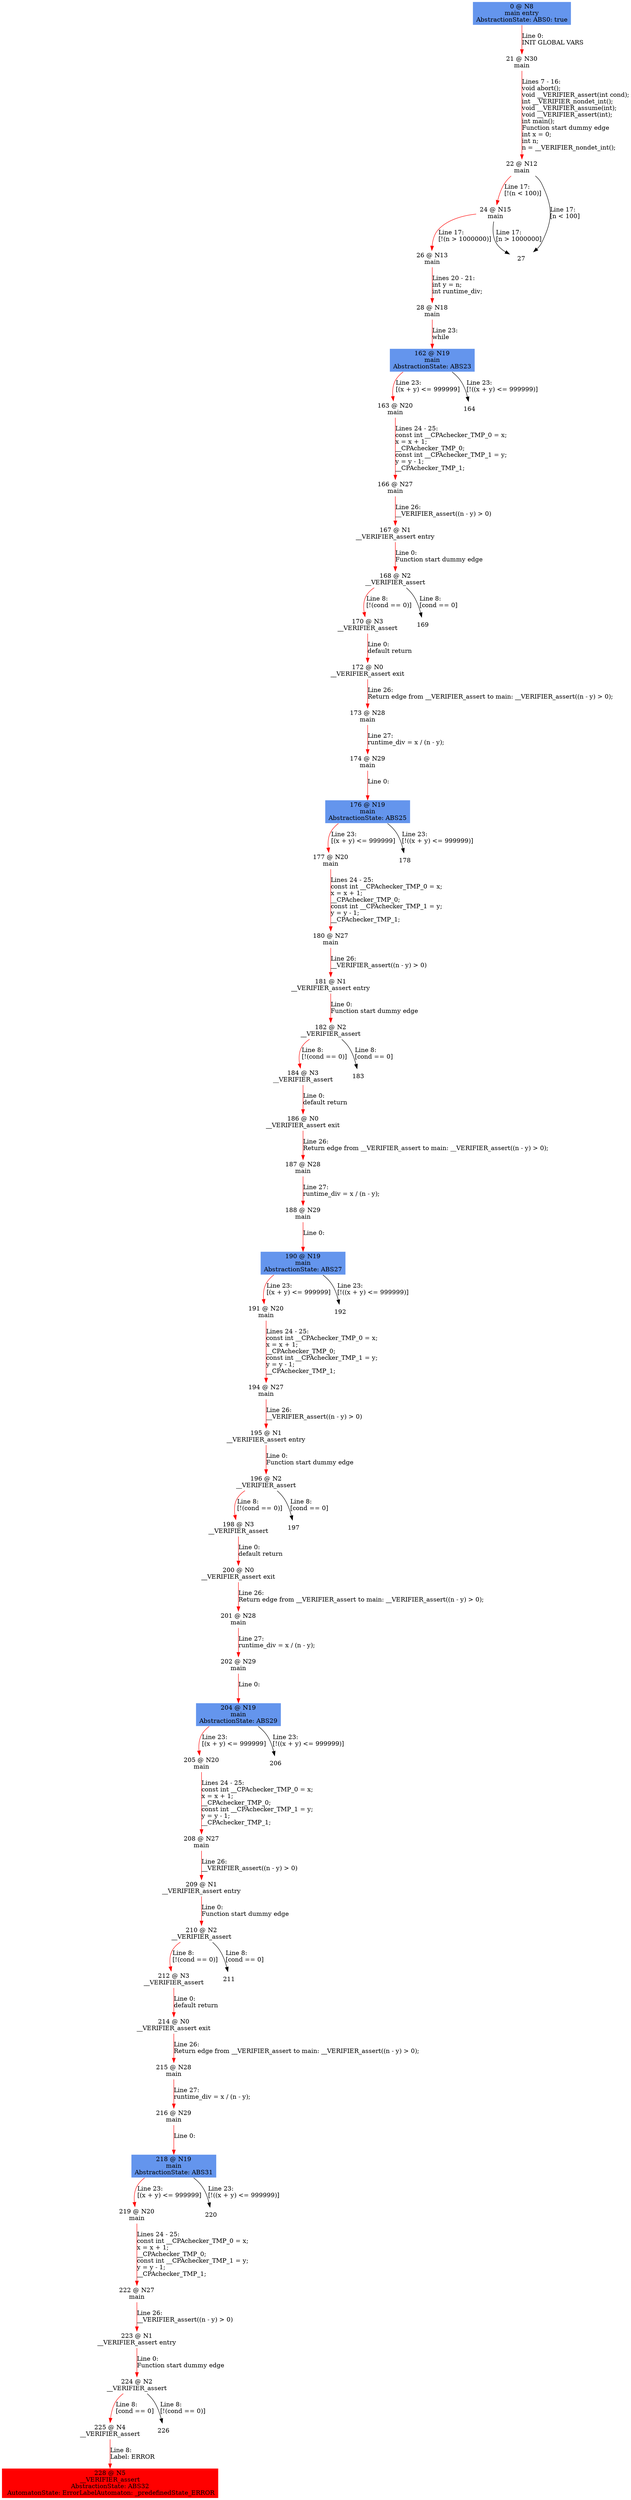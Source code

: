 digraph ARG {
node [style="filled" shape="box" color="white"]
0 [fillcolor="cornflowerblue" label="0 @ N8\nmain entry\nAbstractionState: ABS0: true\n" id="0"]
21 [label="21 @ N30\nmain\n" id="21"]
22 [label="22 @ N12\nmain\n" id="22"]
24 [label="24 @ N15\nmain\n" id="24"]
26 [label="26 @ N13\nmain\n" id="26"]
28 [label="28 @ N18\nmain\n" id="28"]
162 [fillcolor="cornflowerblue" label="162 @ N19\nmain\nAbstractionState: ABS23\n" id="162"]
163 [label="163 @ N20\nmain\n" id="163"]
166 [label="166 @ N27\nmain\n" id="166"]
167 [label="167 @ N1\n__VERIFIER_assert entry\n" id="167"]
168 [label="168 @ N2\n__VERIFIER_assert\n" id="168"]
170 [label="170 @ N3\n__VERIFIER_assert\n" id="170"]
172 [label="172 @ N0\n__VERIFIER_assert exit\n" id="172"]
173 [label="173 @ N28\nmain\n" id="173"]
174 [label="174 @ N29\nmain\n" id="174"]
176 [fillcolor="cornflowerblue" label="176 @ N19\nmain\nAbstractionState: ABS25\n" id="176"]
177 [label="177 @ N20\nmain\n" id="177"]
180 [label="180 @ N27\nmain\n" id="180"]
181 [label="181 @ N1\n__VERIFIER_assert entry\n" id="181"]
182 [label="182 @ N2\n__VERIFIER_assert\n" id="182"]
184 [label="184 @ N3\n__VERIFIER_assert\n" id="184"]
186 [label="186 @ N0\n__VERIFIER_assert exit\n" id="186"]
187 [label="187 @ N28\nmain\n" id="187"]
188 [label="188 @ N29\nmain\n" id="188"]
190 [fillcolor="cornflowerblue" label="190 @ N19\nmain\nAbstractionState: ABS27\n" id="190"]
191 [label="191 @ N20\nmain\n" id="191"]
194 [label="194 @ N27\nmain\n" id="194"]
195 [label="195 @ N1\n__VERIFIER_assert entry\n" id="195"]
196 [label="196 @ N2\n__VERIFIER_assert\n" id="196"]
198 [label="198 @ N3\n__VERIFIER_assert\n" id="198"]
200 [label="200 @ N0\n__VERIFIER_assert exit\n" id="200"]
201 [label="201 @ N28\nmain\n" id="201"]
202 [label="202 @ N29\nmain\n" id="202"]
204 [fillcolor="cornflowerblue" label="204 @ N19\nmain\nAbstractionState: ABS29\n" id="204"]
205 [label="205 @ N20\nmain\n" id="205"]
208 [label="208 @ N27\nmain\n" id="208"]
209 [label="209 @ N1\n__VERIFIER_assert entry\n" id="209"]
210 [label="210 @ N2\n__VERIFIER_assert\n" id="210"]
212 [label="212 @ N3\n__VERIFIER_assert\n" id="212"]
214 [label="214 @ N0\n__VERIFIER_assert exit\n" id="214"]
215 [label="215 @ N28\nmain\n" id="215"]
216 [label="216 @ N29\nmain\n" id="216"]
218 [fillcolor="cornflowerblue" label="218 @ N19\nmain\nAbstractionState: ABS31\n" id="218"]
219 [label="219 @ N20\nmain\n" id="219"]
222 [label="222 @ N27\nmain\n" id="222"]
223 [label="223 @ N1\n__VERIFIER_assert entry\n" id="223"]
224 [label="224 @ N2\n__VERIFIER_assert\n" id="224"]
225 [label="225 @ N4\n__VERIFIER_assert\n" id="225"]
228 [fillcolor="red" label="228 @ N5\n__VERIFIER_assert\nAbstractionState: ABS32\n AutomatonState: ErrorLabelAutomaton: _predefinedState_ERROR\n" id="228"]
0 -> 21 [color="red" label="Line 0: \lINIT GLOBAL VARS\l" id="0 -> 21"]
21 -> 22 [color="red" label="Lines 7 - 16: \lvoid abort();\lvoid __VERIFIER_assert(int cond);\lint __VERIFIER_nondet_int();\lvoid __VERIFIER_assume(int);\lvoid __VERIFIER_assert(int);\lint main();\lFunction start dummy edge\lint x = 0;\lint n;\ln = __VERIFIER_nondet_int();\l" id="21 -> 22"]
22 -> 24 [color="red" label="Line 17: \l[!(n < 100)]\l" id="22 -> 24"]
22 -> 27 [label="Line 17: \l[n < 100]\l" id="22 -> 27"]
24 -> 26 [color="red" label="Line 17: \l[!(n > 1000000)]\l" id="24 -> 26"]
24 -> 27 [label="Line 17: \l[n > 1000000]\l" id="24 -> 27"]
26 -> 28 [color="red" label="Lines 20 - 21: \lint y = n;\lint runtime_div;\l" id="26 -> 28"]
28 -> 162 [color="red" label="Line 23: \lwhile\l" id="28 -> 162"]
162 -> 163 [color="red" label="Line 23: \l[(x + y) <= 999999]\l" id="162 -> 163"]
162 -> 164 [label="Line 23: \l[!((x + y) <= 999999)]\l" id="162 -> 164"]
163 -> 166 [color="red" label="Lines 24 - 25: \lconst int __CPAchecker_TMP_0 = x;\lx = x + 1;\l__CPAchecker_TMP_0;\lconst int __CPAchecker_TMP_1 = y;\ly = y - 1;\l__CPAchecker_TMP_1;\l" id="163 -> 166"]
166 -> 167 [color="red" label="Line 26: \l__VERIFIER_assert((n - y) > 0)\l" id="166 -> 167"]
167 -> 168 [color="red" label="Line 0: \lFunction start dummy edge\l" id="167 -> 168"]
168 -> 169 [label="Line 8: \l[cond == 0]\l" id="168 -> 169"]
168 -> 170 [color="red" label="Line 8: \l[!(cond == 0)]\l" id="168 -> 170"]
170 -> 172 [color="red" label="Line 0: \ldefault return\l" id="170 -> 172"]
172 -> 173 [color="red" label="Line 26: \lReturn edge from __VERIFIER_assert to main: __VERIFIER_assert((n - y) > 0);\l" id="172 -> 173"]
173 -> 174 [color="red" label="Line 27: \lruntime_div = x / (n - y);\l" id="173 -> 174"]
174 -> 176 [color="red" label="Line 0: \l\l" id="174 -> 176"]
176 -> 177 [color="red" label="Line 23: \l[(x + y) <= 999999]\l" id="176 -> 177"]
176 -> 178 [label="Line 23: \l[!((x + y) <= 999999)]\l" id="176 -> 178"]
177 -> 180 [color="red" label="Lines 24 - 25: \lconst int __CPAchecker_TMP_0 = x;\lx = x + 1;\l__CPAchecker_TMP_0;\lconst int __CPAchecker_TMP_1 = y;\ly = y - 1;\l__CPAchecker_TMP_1;\l" id="177 -> 180"]
180 -> 181 [color="red" label="Line 26: \l__VERIFIER_assert((n - y) > 0)\l" id="180 -> 181"]
181 -> 182 [color="red" label="Line 0: \lFunction start dummy edge\l" id="181 -> 182"]
182 -> 183 [label="Line 8: \l[cond == 0]\l" id="182 -> 183"]
182 -> 184 [color="red" label="Line 8: \l[!(cond == 0)]\l" id="182 -> 184"]
184 -> 186 [color="red" label="Line 0: \ldefault return\l" id="184 -> 186"]
186 -> 187 [color="red" label="Line 26: \lReturn edge from __VERIFIER_assert to main: __VERIFIER_assert((n - y) > 0);\l" id="186 -> 187"]
187 -> 188 [color="red" label="Line 27: \lruntime_div = x / (n - y);\l" id="187 -> 188"]
188 -> 190 [color="red" label="Line 0: \l\l" id="188 -> 190"]
190 -> 191 [color="red" label="Line 23: \l[(x + y) <= 999999]\l" id="190 -> 191"]
190 -> 192 [label="Line 23: \l[!((x + y) <= 999999)]\l" id="190 -> 192"]
191 -> 194 [color="red" label="Lines 24 - 25: \lconst int __CPAchecker_TMP_0 = x;\lx = x + 1;\l__CPAchecker_TMP_0;\lconst int __CPAchecker_TMP_1 = y;\ly = y - 1;\l__CPAchecker_TMP_1;\l" id="191 -> 194"]
194 -> 195 [color="red" label="Line 26: \l__VERIFIER_assert((n - y) > 0)\l" id="194 -> 195"]
195 -> 196 [color="red" label="Line 0: \lFunction start dummy edge\l" id="195 -> 196"]
196 -> 197 [label="Line 8: \l[cond == 0]\l" id="196 -> 197"]
196 -> 198 [color="red" label="Line 8: \l[!(cond == 0)]\l" id="196 -> 198"]
198 -> 200 [color="red" label="Line 0: \ldefault return\l" id="198 -> 200"]
200 -> 201 [color="red" label="Line 26: \lReturn edge from __VERIFIER_assert to main: __VERIFIER_assert((n - y) > 0);\l" id="200 -> 201"]
201 -> 202 [color="red" label="Line 27: \lruntime_div = x / (n - y);\l" id="201 -> 202"]
202 -> 204 [color="red" label="Line 0: \l\l" id="202 -> 204"]
204 -> 205 [color="red" label="Line 23: \l[(x + y) <= 999999]\l" id="204 -> 205"]
204 -> 206 [label="Line 23: \l[!((x + y) <= 999999)]\l" id="204 -> 206"]
205 -> 208 [color="red" label="Lines 24 - 25: \lconst int __CPAchecker_TMP_0 = x;\lx = x + 1;\l__CPAchecker_TMP_0;\lconst int __CPAchecker_TMP_1 = y;\ly = y - 1;\l__CPAchecker_TMP_1;\l" id="205 -> 208"]
208 -> 209 [color="red" label="Line 26: \l__VERIFIER_assert((n - y) > 0)\l" id="208 -> 209"]
209 -> 210 [color="red" label="Line 0: \lFunction start dummy edge\l" id="209 -> 210"]
210 -> 211 [label="Line 8: \l[cond == 0]\l" id="210 -> 211"]
210 -> 212 [color="red" label="Line 8: \l[!(cond == 0)]\l" id="210 -> 212"]
212 -> 214 [color="red" label="Line 0: \ldefault return\l" id="212 -> 214"]
214 -> 215 [color="red" label="Line 26: \lReturn edge from __VERIFIER_assert to main: __VERIFIER_assert((n - y) > 0);\l" id="214 -> 215"]
215 -> 216 [color="red" label="Line 27: \lruntime_div = x / (n - y);\l" id="215 -> 216"]
216 -> 218 [color="red" label="Line 0: \l\l" id="216 -> 218"]
218 -> 219 [color="red" label="Line 23: \l[(x + y) <= 999999]\l" id="218 -> 219"]
218 -> 220 [label="Line 23: \l[!((x + y) <= 999999)]\l" id="218 -> 220"]
219 -> 222 [color="red" label="Lines 24 - 25: \lconst int __CPAchecker_TMP_0 = x;\lx = x + 1;\l__CPAchecker_TMP_0;\lconst int __CPAchecker_TMP_1 = y;\ly = y - 1;\l__CPAchecker_TMP_1;\l" id="219 -> 222"]
222 -> 223 [color="red" label="Line 26: \l__VERIFIER_assert((n - y) > 0)\l" id="222 -> 223"]
223 -> 224 [color="red" label="Line 0: \lFunction start dummy edge\l" id="223 -> 224"]
224 -> 225 [color="red" label="Line 8: \l[cond == 0]\l" id="224 -> 225"]
224 -> 226 [label="Line 8: \l[!(cond == 0)]\l" id="224 -> 226"]
225 -> 228 [color="red" label="Line 8: \lLabel: ERROR\l" id="225 -> 228"]
}

